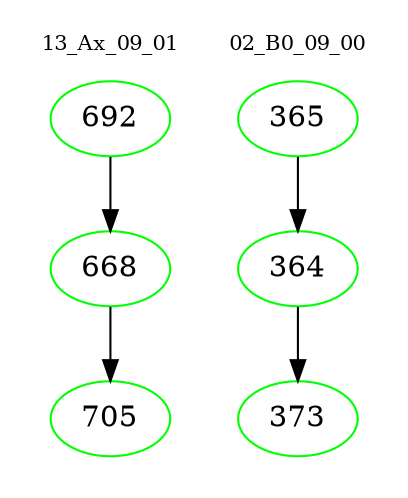 digraph{
subgraph cluster_0 {
color = white
label = "13_Ax_09_01";
fontsize=10;
T0_692 [label="692", color="green"]
T0_692 -> T0_668 [color="black"]
T0_668 [label="668", color="green"]
T0_668 -> T0_705 [color="black"]
T0_705 [label="705", color="green"]
}
subgraph cluster_1 {
color = white
label = "02_B0_09_00";
fontsize=10;
T1_365 [label="365", color="green"]
T1_365 -> T1_364 [color="black"]
T1_364 [label="364", color="green"]
T1_364 -> T1_373 [color="black"]
T1_373 [label="373", color="green"]
}
}
